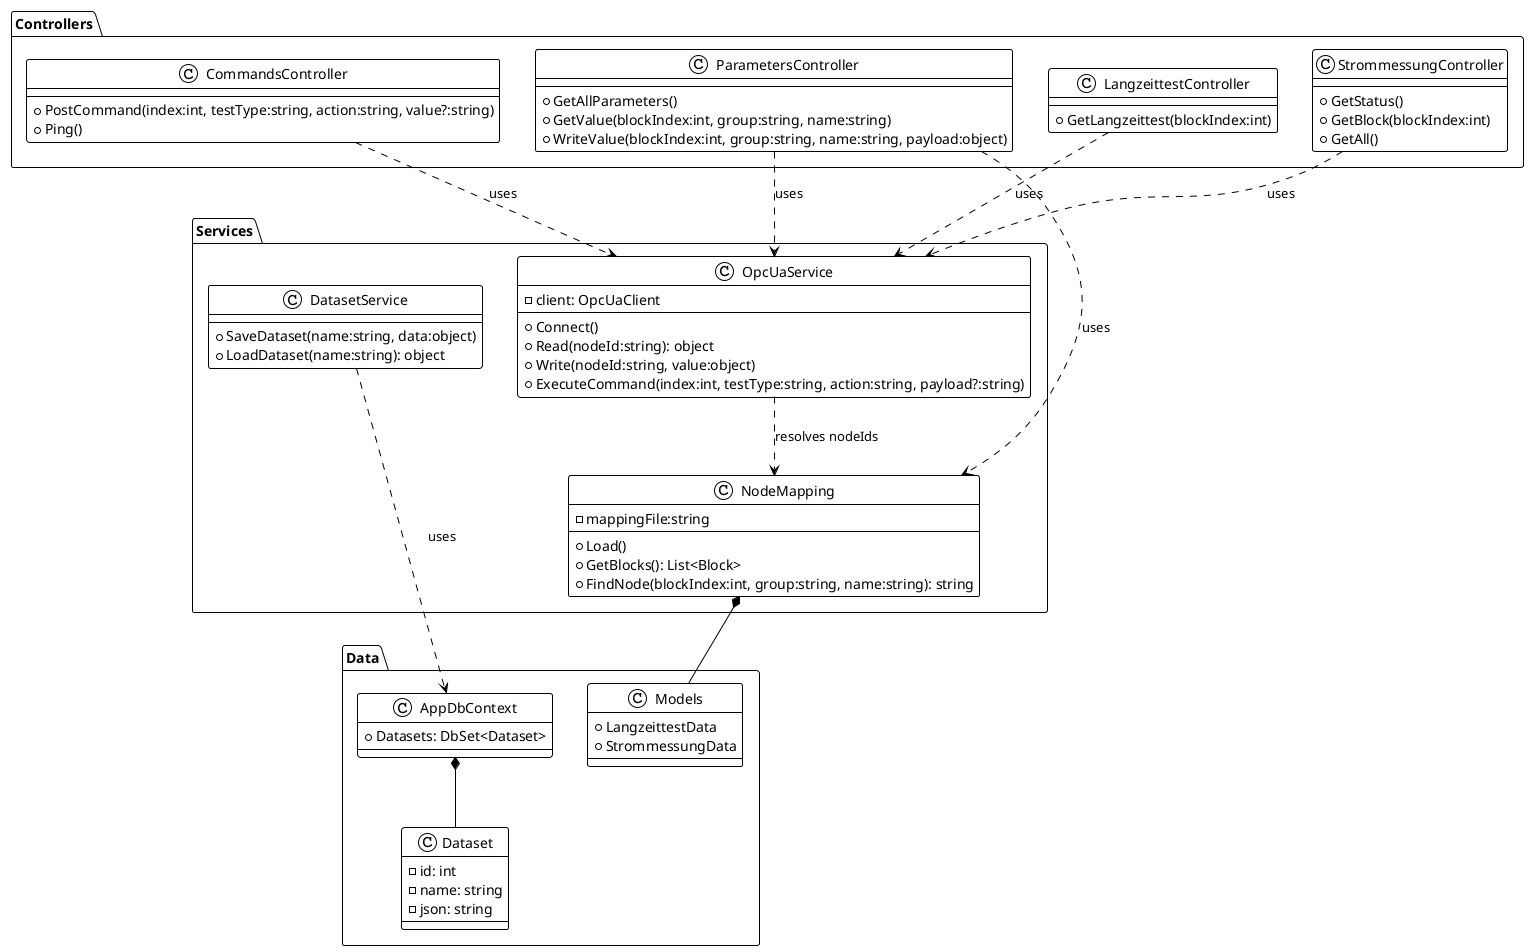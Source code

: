 ' Detailed backend class diagram (VentilTesterBackend)
@startuml
!theme plain

package "Controllers" {
  class ParametersController {
    +GetAllParameters()
    +GetValue(blockIndex:int, group:string, name:string)
    +WriteValue(blockIndex:int, group:string, name:string, payload:object)
  }

  class CommandsController {
    +PostCommand(index:int, testType:string, action:string, value?:string)
    +Ping()
  }

  class LangzeittestController {
    +GetLangzeittest(blockIndex:int)
  }

  class StrommessungController {
    +GetStatus()
    +GetBlock(blockIndex:int)
    +GetAll()
  }
}

package "Services" {
  class OpcUaService {
    -client: OpcUaClient
    +Connect()
    +Read(nodeId:string): object
    +Write(nodeId:string, value:object)
    +ExecuteCommand(index:int, testType:string, action:string, payload?:string)
  }

  class NodeMapping {
    -mappingFile:string
    +Load()
    +GetBlocks(): List<Block>
    +FindNode(blockIndex:int, group:string, name:string): string
  }

  class DatasetService {
    +SaveDataset(name:string, data:object)
    +LoadDataset(name:string): object
  }
}

package "Data" {
  class AppDbContext {
    +Datasets: DbSet<Dataset>
  }

  class Dataset {
    -id: int
    -name: string
    -json: string
  }

  class Models {
    +LangzeittestData
    +StrommessungData
  }
}

' Relationships
ParametersController ..> OpcUaService : uses
ParametersController ..> NodeMapping : uses
CommandsController ..> OpcUaService : uses
LangzeittestController ..> OpcUaService : uses
StrommessungController ..> OpcUaService : uses

DatasetService ..> AppDbContext : uses
AppDbContext *-- Dataset

NodeMapping *-- Models
OpcUaService ..> NodeMapping : resolves nodeIds

@enduml
